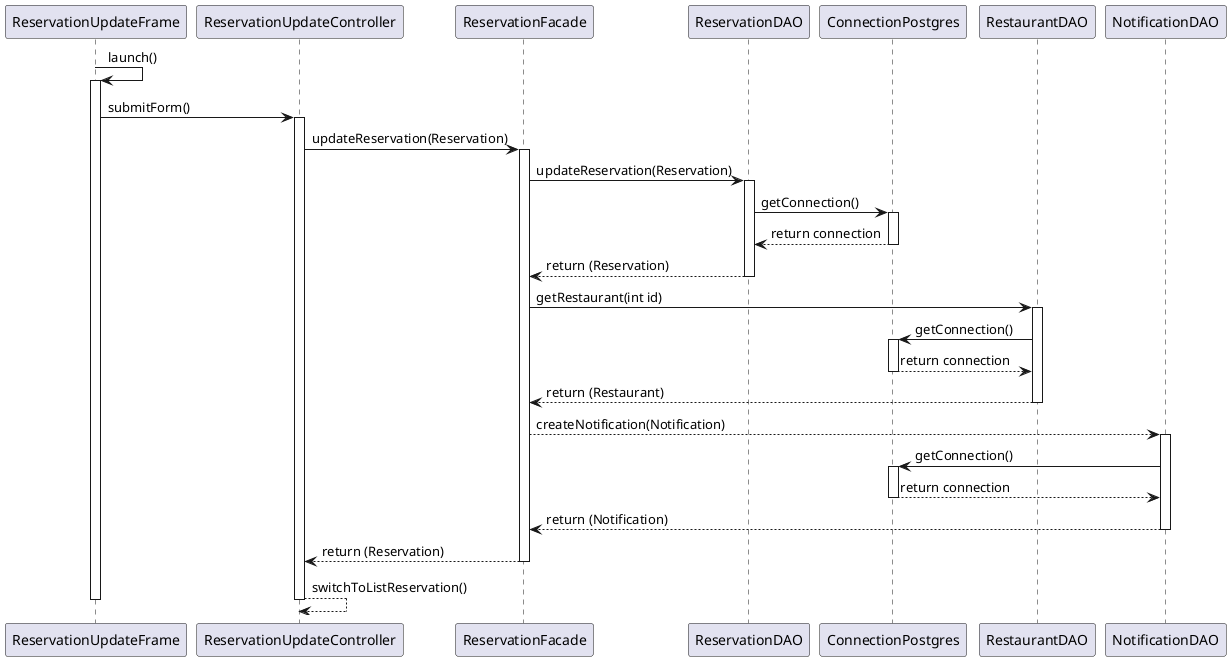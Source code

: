@startuml
'https://plantuml.com/sequence-diagram

ReservationUpdateFrame -> ReservationUpdateFrame : launch()
activate ReservationUpdateFrame

ReservationUpdateFrame -> ReservationUpdateController : submitForm()
activate ReservationUpdateController

ReservationUpdateController -> ReservationFacade : updateReservation(Reservation)
activate ReservationFacade

ReservationFacade -> ReservationDAO : updateReservation(Reservation)
activate ReservationDAO

ReservationDAO -> ConnectionPostgres : getConnection()
activate ConnectionPostgres

ConnectionPostgres --> ReservationDAO : return connection
deactivate ConnectionPostgres

ReservationDAO --> ReservationFacade : return (Reservation)
deactivate ReservationDAO

ReservationFacade -> RestaurantDAO : getRestaurant(int id)
activate RestaurantDAO

RestaurantDAO -> ConnectionPostgres : getConnection()
activate ConnectionPostgres

ConnectionPostgres --> RestaurantDAO : return connection
deactivate ConnectionPostgres

RestaurantDAO --> ReservationFacade : return (Restaurant)
deactivate RestaurantDAO


ReservationFacade --> NotificationDAO : createNotification(Notification)
activate NotificationDAO

NotificationDAO -> ConnectionPostgres : getConnection()
activate ConnectionPostgres

ConnectionPostgres --> NotificationDAO : return connection
deactivate ConnectionPostgres

NotificationDAO --> ReservationFacade : return (Notification)
deactivate NotificationDAO

ReservationFacade --> ReservationUpdateController : return (Reservation)
deactivate ReservationFacade

ReservationUpdateController --> ReservationUpdateController : switchToListReservation()

deactivate ReservationUpdateController
deactivate ReservationUpdateFrame


@enduml